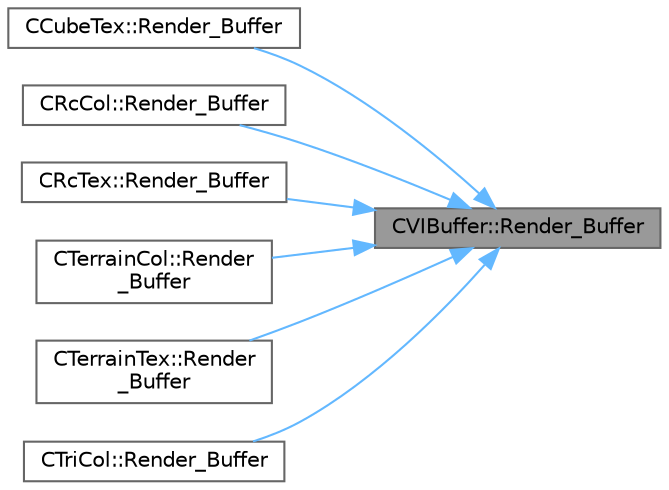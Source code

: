 digraph "CVIBuffer::Render_Buffer"
{
 // LATEX_PDF_SIZE
  bgcolor="transparent";
  edge [fontname=Helvetica,fontsize=10,labelfontname=Helvetica,labelfontsize=10];
  node [fontname=Helvetica,fontsize=10,shape=box,height=0.2,width=0.4];
  rankdir="RL";
  Node1 [id="Node000001",label="CVIBuffer::Render_Buffer",height=0.2,width=0.4,color="gray40", fillcolor="grey60", style="filled", fontcolor="black",tooltip=" "];
  Node1 -> Node2 [id="edge1_Node000001_Node000002",dir="back",color="steelblue1",style="solid",tooltip=" "];
  Node2 [id="Node000002",label="CCubeTex::Render_Buffer",height=0.2,width=0.4,color="grey40", fillcolor="white", style="filled",URL="$class_c_cube_tex.html#a12d22400fab1fb71a4cd8e838a044cfa",tooltip=" "];
  Node1 -> Node3 [id="edge2_Node000001_Node000003",dir="back",color="steelblue1",style="solid",tooltip=" "];
  Node3 [id="Node000003",label="CRcCol::Render_Buffer",height=0.2,width=0.4,color="grey40", fillcolor="white", style="filled",URL="$class_c_rc_col.html#a6e5508270549f29f15673518e63bef6d",tooltip=" "];
  Node1 -> Node4 [id="edge3_Node000001_Node000004",dir="back",color="steelblue1",style="solid",tooltip=" "];
  Node4 [id="Node000004",label="CRcTex::Render_Buffer",height=0.2,width=0.4,color="grey40", fillcolor="white", style="filled",URL="$class_c_rc_tex.html#a4201e5adc4f73bf3bea3acbe534f907b",tooltip=" "];
  Node1 -> Node5 [id="edge4_Node000001_Node000005",dir="back",color="steelblue1",style="solid",tooltip=" "];
  Node5 [id="Node000005",label="CTerrainCol::Render\l_Buffer",height=0.2,width=0.4,color="grey40", fillcolor="white", style="filled",URL="$class_c_terrain_col.html#a6a4f156c2c1730d005555e90785351dc",tooltip=" "];
  Node1 -> Node6 [id="edge5_Node000001_Node000006",dir="back",color="steelblue1",style="solid",tooltip=" "];
  Node6 [id="Node000006",label="CTerrainTex::Render\l_Buffer",height=0.2,width=0.4,color="grey40", fillcolor="white", style="filled",URL="$class_c_terrain_tex.html#aba1d3e608415f8e0f49dcbaf3210310f",tooltip=" "];
  Node1 -> Node7 [id="edge6_Node000001_Node000007",dir="back",color="steelblue1",style="solid",tooltip=" "];
  Node7 [id="Node000007",label="CTriCol::Render_Buffer",height=0.2,width=0.4,color="grey40", fillcolor="white", style="filled",URL="$class_c_tri_col.html#ac284c60883f5bfb3d90eff201ac97ea8",tooltip=" "];
}
